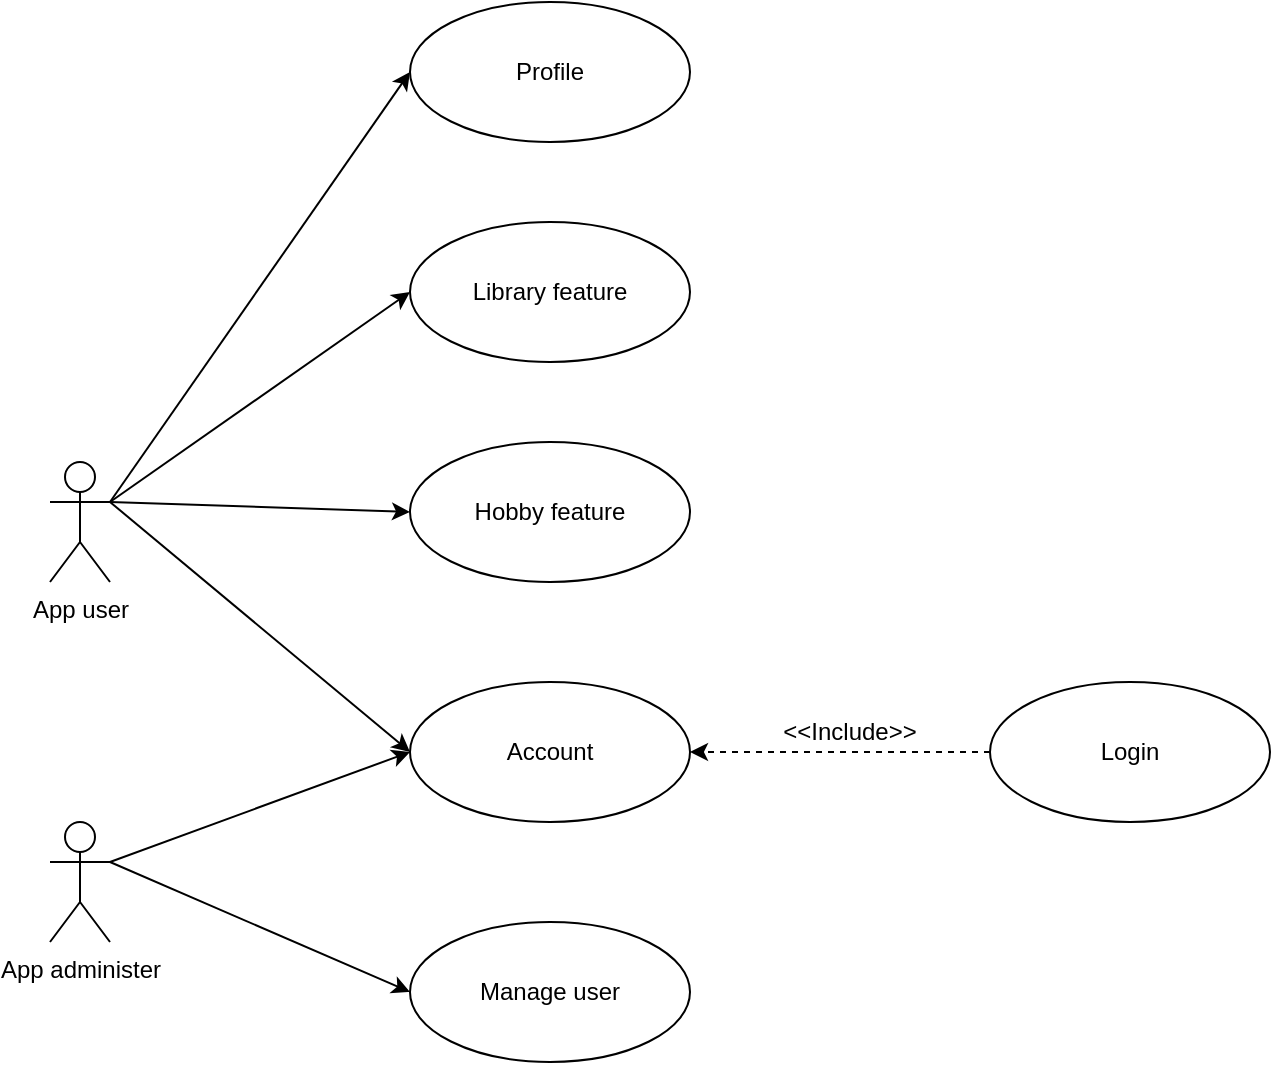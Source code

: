 <mxfile version="22.1.18" type="github">
  <diagram name="Page-1" id="Bq4Yvd49-FmTi4xq2oYk">
    <mxGraphModel dx="1213" dy="665" grid="1" gridSize="10" guides="1" tooltips="1" connect="1" arrows="1" fold="1" page="1" pageScale="1" pageWidth="1654" pageHeight="1169" math="0" shadow="0">
      <root>
        <mxCell id="0" />
        <mxCell id="1" parent="0" />
        <mxCell id="oExQ2g-Py4n0bAOL6_pn-1" value="App user" style="shape=umlActor;verticalLabelPosition=bottom;verticalAlign=top;html=1;outlineConnect=0;" vertex="1" parent="1">
          <mxGeometry x="150" y="290" width="30" height="60" as="geometry" />
        </mxCell>
        <mxCell id="oExQ2g-Py4n0bAOL6_pn-2" value="Account" style="ellipse;whiteSpace=wrap;html=1;" vertex="1" parent="1">
          <mxGeometry x="330" y="400" width="140" height="70" as="geometry" />
        </mxCell>
        <mxCell id="oExQ2g-Py4n0bAOL6_pn-3" value="App administer" style="shape=umlActor;verticalLabelPosition=bottom;verticalAlign=top;html=1;" vertex="1" parent="1">
          <mxGeometry x="150" y="470" width="30" height="60" as="geometry" />
        </mxCell>
        <mxCell id="oExQ2g-Py4n0bAOL6_pn-6" value="Hobby feature" style="ellipse;whiteSpace=wrap;html=1;" vertex="1" parent="1">
          <mxGeometry x="330" y="280" width="140" height="70" as="geometry" />
        </mxCell>
        <mxCell id="oExQ2g-Py4n0bAOL6_pn-7" value="Library feature" style="ellipse;whiteSpace=wrap;html=1;" vertex="1" parent="1">
          <mxGeometry x="330" y="170" width="140" height="70" as="geometry" />
        </mxCell>
        <mxCell id="oExQ2g-Py4n0bAOL6_pn-8" value="Manage user" style="ellipse;whiteSpace=wrap;html=1;" vertex="1" parent="1">
          <mxGeometry x="330" y="520" width="140" height="70" as="geometry" />
        </mxCell>
        <mxCell id="oExQ2g-Py4n0bAOL6_pn-13" value="" style="endArrow=classic;html=1;rounded=0;exitX=1;exitY=0.333;exitDx=0;exitDy=0;exitPerimeter=0;entryX=0;entryY=0.5;entryDx=0;entryDy=0;" edge="1" parent="1" source="oExQ2g-Py4n0bAOL6_pn-1" target="oExQ2g-Py4n0bAOL6_pn-6">
          <mxGeometry width="50" height="50" relative="1" as="geometry">
            <mxPoint x="190" y="310" as="sourcePoint" />
            <mxPoint x="240" y="260" as="targetPoint" />
          </mxGeometry>
        </mxCell>
        <mxCell id="oExQ2g-Py4n0bAOL6_pn-14" value="" style="endArrow=classic;html=1;rounded=0;entryX=0;entryY=0.5;entryDx=0;entryDy=0;" edge="1" parent="1" target="oExQ2g-Py4n0bAOL6_pn-7">
          <mxGeometry width="50" height="50" relative="1" as="geometry">
            <mxPoint x="180" y="310" as="sourcePoint" />
            <mxPoint x="340" y="250" as="targetPoint" />
          </mxGeometry>
        </mxCell>
        <mxCell id="oExQ2g-Py4n0bAOL6_pn-15" value="" style="endArrow=classic;html=1;rounded=0;exitX=1;exitY=0.333;exitDx=0;exitDy=0;exitPerimeter=0;entryX=0;entryY=0.5;entryDx=0;entryDy=0;" edge="1" parent="1" source="oExQ2g-Py4n0bAOL6_pn-1" target="oExQ2g-Py4n0bAOL6_pn-2">
          <mxGeometry width="50" height="50" relative="1" as="geometry">
            <mxPoint x="210" y="350" as="sourcePoint" />
            <mxPoint x="360" y="325" as="targetPoint" />
          </mxGeometry>
        </mxCell>
        <mxCell id="oExQ2g-Py4n0bAOL6_pn-16" value="" style="endArrow=classic;html=1;rounded=0;exitX=1;exitY=0.333;exitDx=0;exitDy=0;exitPerimeter=0;entryX=0;entryY=0.5;entryDx=0;entryDy=0;" edge="1" parent="1" source="oExQ2g-Py4n0bAOL6_pn-3" target="oExQ2g-Py4n0bAOL6_pn-2">
          <mxGeometry width="50" height="50" relative="1" as="geometry">
            <mxPoint x="170" y="390" as="sourcePoint" />
            <mxPoint x="320" y="515" as="targetPoint" />
          </mxGeometry>
        </mxCell>
        <mxCell id="oExQ2g-Py4n0bAOL6_pn-17" value="" style="endArrow=classic;html=1;rounded=0;exitX=1;exitY=0.333;exitDx=0;exitDy=0;exitPerimeter=0;entryX=0;entryY=0.5;entryDx=0;entryDy=0;" edge="1" parent="1" source="oExQ2g-Py4n0bAOL6_pn-3" target="oExQ2g-Py4n0bAOL6_pn-8">
          <mxGeometry width="50" height="50" relative="1" as="geometry">
            <mxPoint x="190" y="500" as="sourcePoint" />
            <mxPoint x="340" y="445" as="targetPoint" />
          </mxGeometry>
        </mxCell>
        <mxCell id="oExQ2g-Py4n0bAOL6_pn-19" value="Login" style="ellipse;whiteSpace=wrap;html=1;" vertex="1" parent="1">
          <mxGeometry x="620" y="400" width="140" height="70" as="geometry" />
        </mxCell>
        <mxCell id="oExQ2g-Py4n0bAOL6_pn-20" value="" style="endArrow=classic;html=1;rounded=0;exitX=0;exitY=0.5;exitDx=0;exitDy=0;entryX=1;entryY=0.5;entryDx=0;entryDy=0;dashed=1;" edge="1" parent="1" source="oExQ2g-Py4n0bAOL6_pn-19" target="oExQ2g-Py4n0bAOL6_pn-2">
          <mxGeometry width="50" height="50" relative="1" as="geometry">
            <mxPoint x="590" y="380" as="sourcePoint" />
            <mxPoint x="640" y="330" as="targetPoint" />
          </mxGeometry>
        </mxCell>
        <mxCell id="oExQ2g-Py4n0bAOL6_pn-21" value="&amp;lt;&amp;lt;Include&amp;gt;&amp;gt;" style="text;html=1;strokeColor=none;fillColor=none;align=center;verticalAlign=middle;whiteSpace=wrap;rounded=0;" vertex="1" parent="1">
          <mxGeometry x="520" y="410" width="60" height="30" as="geometry" />
        </mxCell>
        <mxCell id="oExQ2g-Py4n0bAOL6_pn-22" value="Profile" style="ellipse;whiteSpace=wrap;html=1;" vertex="1" parent="1">
          <mxGeometry x="330" y="60" width="140" height="70" as="geometry" />
        </mxCell>
        <mxCell id="oExQ2g-Py4n0bAOL6_pn-23" value="" style="endArrow=classic;html=1;rounded=0;entryX=0;entryY=0.5;entryDx=0;entryDy=0;exitX=1;exitY=0.333;exitDx=0;exitDy=0;exitPerimeter=0;" edge="1" parent="1" source="oExQ2g-Py4n0bAOL6_pn-1" target="oExQ2g-Py4n0bAOL6_pn-22">
          <mxGeometry width="50" height="50" relative="1" as="geometry">
            <mxPoint x="180" y="195" as="sourcePoint" />
            <mxPoint x="330" y="90" as="targetPoint" />
          </mxGeometry>
        </mxCell>
      </root>
    </mxGraphModel>
  </diagram>
</mxfile>
